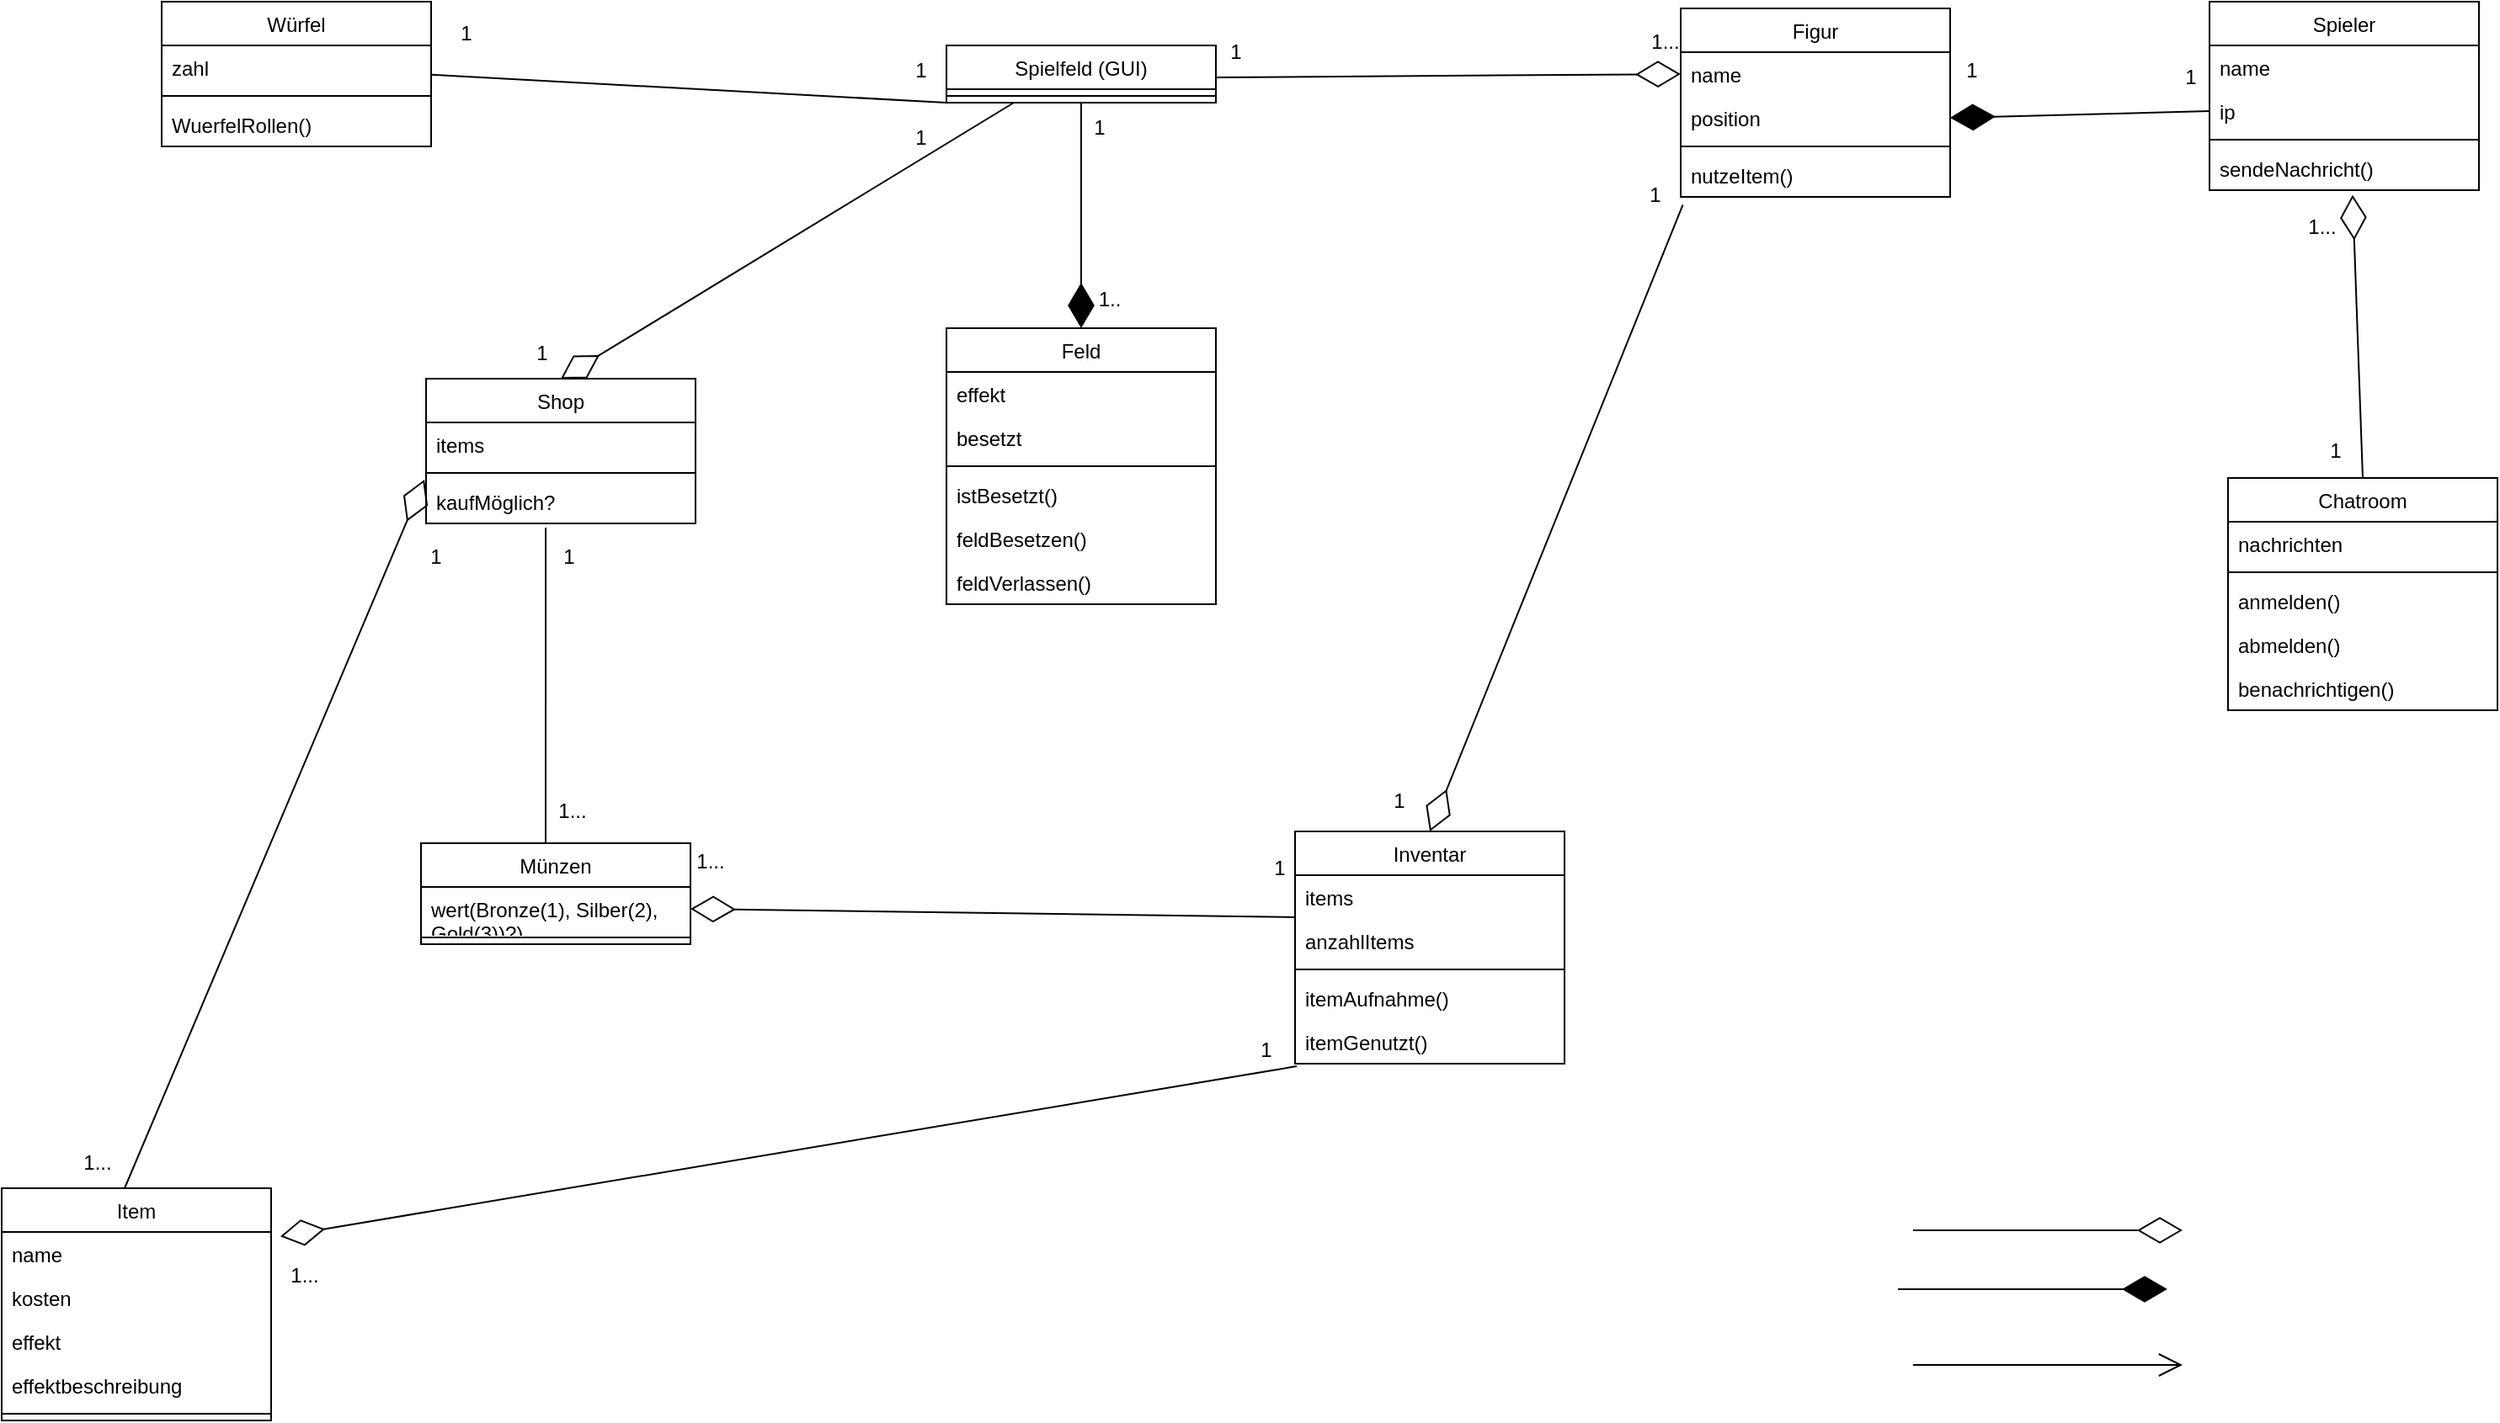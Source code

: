 <mxfile>
    <diagram id="FGkSTieOKaH89joVe_Nt" name="Page-1">
        <mxGraphModel dx="1524" dy="1637" grid="1" gridSize="10" guides="1" tooltips="1" connect="1" arrows="1" fold="1" page="1" pageScale="1" pageWidth="850" pageHeight="1100" math="0" shadow="0">
            <root>
                <mxCell id="0"/>
                <mxCell id="1" parent="0"/>
                <mxCell id="2" value="&lt;span style=&quot;font-weight: 400;&quot;&gt;Würfel&lt;/span&gt;" style="swimlane;fontStyle=1;align=center;verticalAlign=top;childLayout=stackLayout;horizontal=1;startSize=26;horizontalStack=0;resizeParent=1;resizeParentMax=0;resizeLast=0;collapsible=1;marginBottom=0;whiteSpace=wrap;html=1;" vertex="1" parent="1">
                    <mxGeometry x="-230" y="-144" width="160" height="86" as="geometry"/>
                </mxCell>
                <mxCell id="3" value="zahl" style="text;strokeColor=none;fillColor=none;align=left;verticalAlign=top;spacingLeft=4;spacingRight=4;overflow=hidden;rotatable=0;points=[[0,0.5],[1,0.5]];portConstraint=eastwest;whiteSpace=wrap;html=1;" vertex="1" parent="2">
                    <mxGeometry y="26" width="160" height="26" as="geometry"/>
                </mxCell>
                <mxCell id="4" value="" style="line;strokeWidth=1;fillColor=none;align=left;verticalAlign=middle;spacingTop=-1;spacingLeft=3;spacingRight=3;rotatable=0;labelPosition=right;points=[];portConstraint=eastwest;strokeColor=inherit;" vertex="1" parent="2">
                    <mxGeometry y="52" width="160" height="8" as="geometry"/>
                </mxCell>
                <mxCell id="5" value="WuerfelRollen()" style="text;strokeColor=none;fillColor=none;align=left;verticalAlign=top;spacingLeft=4;spacingRight=4;overflow=hidden;rotatable=0;points=[[0,0.5],[1,0.5]];portConstraint=eastwest;whiteSpace=wrap;html=1;" vertex="1" parent="2">
                    <mxGeometry y="60" width="160" height="26" as="geometry"/>
                </mxCell>
                <mxCell id="6" value="&lt;span style=&quot;font-weight: 400;&quot;&gt;Spielfeld (GUI)&lt;/span&gt;" style="swimlane;fontStyle=1;align=center;verticalAlign=top;childLayout=stackLayout;horizontal=1;startSize=26;horizontalStack=0;resizeParent=1;resizeParentMax=0;resizeLast=0;collapsible=1;marginBottom=0;whiteSpace=wrap;html=1;" vertex="1" parent="1">
                    <mxGeometry x="236" y="-118" width="160" height="34" as="geometry"/>
                </mxCell>
                <mxCell id="7" value="" style="line;strokeWidth=1;fillColor=none;align=left;verticalAlign=middle;spacingTop=-1;spacingLeft=3;spacingRight=3;rotatable=0;labelPosition=right;points=[];portConstraint=eastwest;strokeColor=inherit;" vertex="1" parent="6">
                    <mxGeometry y="26" width="160" height="8" as="geometry"/>
                </mxCell>
                <mxCell id="8" value="&lt;span style=&quot;font-weight: 400;&quot;&gt;Figur&lt;/span&gt;" style="swimlane;fontStyle=1;align=center;verticalAlign=top;childLayout=stackLayout;horizontal=1;startSize=26;horizontalStack=0;resizeParent=1;resizeParentMax=0;resizeLast=0;collapsible=1;marginBottom=0;whiteSpace=wrap;html=1;" vertex="1" parent="1">
                    <mxGeometry x="672" y="-140" width="160" height="112" as="geometry"/>
                </mxCell>
                <mxCell id="9" value="name" style="text;strokeColor=none;fillColor=none;align=left;verticalAlign=top;spacingLeft=4;spacingRight=4;overflow=hidden;rotatable=0;points=[[0,0.5],[1,0.5]];portConstraint=eastwest;whiteSpace=wrap;html=1;" vertex="1" parent="8">
                    <mxGeometry y="26" width="160" height="26" as="geometry"/>
                </mxCell>
                <mxCell id="10" value="position" style="text;strokeColor=none;fillColor=none;align=left;verticalAlign=top;spacingLeft=4;spacingRight=4;overflow=hidden;rotatable=0;points=[[0,0.5],[1,0.5]];portConstraint=eastwest;whiteSpace=wrap;html=1;" vertex="1" parent="8">
                    <mxGeometry y="52" width="160" height="26" as="geometry"/>
                </mxCell>
                <mxCell id="11" value="" style="line;strokeWidth=1;fillColor=none;align=left;verticalAlign=middle;spacingTop=-1;spacingLeft=3;spacingRight=3;rotatable=0;labelPosition=right;points=[];portConstraint=eastwest;strokeColor=inherit;" vertex="1" parent="8">
                    <mxGeometry y="78" width="160" height="8" as="geometry"/>
                </mxCell>
                <mxCell id="12" value="nutzeItem()" style="text;strokeColor=none;fillColor=none;align=left;verticalAlign=top;spacingLeft=4;spacingRight=4;overflow=hidden;rotatable=0;points=[[0,0.5],[1,0.5]];portConstraint=eastwest;whiteSpace=wrap;html=1;" vertex="1" parent="8">
                    <mxGeometry y="86" width="160" height="26" as="geometry"/>
                </mxCell>
                <mxCell id="13" value="&lt;span style=&quot;font-weight: 400;&quot;&gt;Feld&lt;/span&gt;" style="swimlane;fontStyle=1;align=center;verticalAlign=top;childLayout=stackLayout;horizontal=1;startSize=26;horizontalStack=0;resizeParent=1;resizeParentMax=0;resizeLast=0;collapsible=1;marginBottom=0;whiteSpace=wrap;html=1;" vertex="1" parent="1">
                    <mxGeometry x="236" y="50" width="160" height="164" as="geometry"/>
                </mxCell>
                <mxCell id="14" value="effekt" style="text;strokeColor=none;fillColor=none;align=left;verticalAlign=top;spacingLeft=4;spacingRight=4;overflow=hidden;rotatable=0;points=[[0,0.5],[1,0.5]];portConstraint=eastwest;whiteSpace=wrap;html=1;" vertex="1" parent="13">
                    <mxGeometry y="26" width="160" height="26" as="geometry"/>
                </mxCell>
                <mxCell id="15" value="besetzt" style="text;strokeColor=none;fillColor=none;align=left;verticalAlign=top;spacingLeft=4;spacingRight=4;overflow=hidden;rotatable=0;points=[[0,0.5],[1,0.5]];portConstraint=eastwest;whiteSpace=wrap;html=1;" vertex="1" parent="13">
                    <mxGeometry y="52" width="160" height="26" as="geometry"/>
                </mxCell>
                <mxCell id="16" value="" style="line;strokeWidth=1;fillColor=none;align=left;verticalAlign=middle;spacingTop=-1;spacingLeft=3;spacingRight=3;rotatable=0;labelPosition=right;points=[];portConstraint=eastwest;strokeColor=inherit;" vertex="1" parent="13">
                    <mxGeometry y="78" width="160" height="8" as="geometry"/>
                </mxCell>
                <mxCell id="17" value="istBesetzt()" style="text;strokeColor=none;fillColor=none;align=left;verticalAlign=top;spacingLeft=4;spacingRight=4;overflow=hidden;rotatable=0;points=[[0,0.5],[1,0.5]];portConstraint=eastwest;whiteSpace=wrap;html=1;" vertex="1" parent="13">
                    <mxGeometry y="86" width="160" height="26" as="geometry"/>
                </mxCell>
                <mxCell id="18" value="feldBesetzen()" style="text;strokeColor=none;fillColor=none;align=left;verticalAlign=top;spacingLeft=4;spacingRight=4;overflow=hidden;rotatable=0;points=[[0,0.5],[1,0.5]];portConstraint=eastwest;whiteSpace=wrap;html=1;" vertex="1" parent="13">
                    <mxGeometry y="112" width="160" height="26" as="geometry"/>
                </mxCell>
                <mxCell id="19" value="feldVerlassen()" style="text;strokeColor=none;fillColor=none;align=left;verticalAlign=top;spacingLeft=4;spacingRight=4;overflow=hidden;rotatable=0;points=[[0,0.5],[1,0.5]];portConstraint=eastwest;whiteSpace=wrap;html=1;" vertex="1" parent="13">
                    <mxGeometry y="138" width="160" height="26" as="geometry"/>
                </mxCell>
                <mxCell id="20" value="&lt;span style=&quot;font-weight: 400;&quot;&gt;Shop&lt;/span&gt;" style="swimlane;fontStyle=1;align=center;verticalAlign=top;childLayout=stackLayout;horizontal=1;startSize=26;horizontalStack=0;resizeParent=1;resizeParentMax=0;resizeLast=0;collapsible=1;marginBottom=0;whiteSpace=wrap;html=1;" vertex="1" parent="1">
                    <mxGeometry x="-73" y="80" width="160" height="86" as="geometry"/>
                </mxCell>
                <mxCell id="21" value="items" style="text;strokeColor=none;fillColor=none;align=left;verticalAlign=top;spacingLeft=4;spacingRight=4;overflow=hidden;rotatable=0;points=[[0,0.5],[1,0.5]];portConstraint=eastwest;whiteSpace=wrap;html=1;" vertex="1" parent="20">
                    <mxGeometry y="26" width="160" height="26" as="geometry"/>
                </mxCell>
                <mxCell id="22" value="" style="line;strokeWidth=1;fillColor=none;align=left;verticalAlign=middle;spacingTop=-1;spacingLeft=3;spacingRight=3;rotatable=0;labelPosition=right;points=[];portConstraint=eastwest;strokeColor=inherit;" vertex="1" parent="20">
                    <mxGeometry y="52" width="160" height="8" as="geometry"/>
                </mxCell>
                <mxCell id="23" value="kaufMöglich?" style="text;strokeColor=none;fillColor=none;align=left;verticalAlign=top;spacingLeft=4;spacingRight=4;overflow=hidden;rotatable=0;points=[[0,0.5],[1,0.5]];portConstraint=eastwest;whiteSpace=wrap;html=1;" vertex="1" parent="20">
                    <mxGeometry y="60" width="160" height="26" as="geometry"/>
                </mxCell>
                <mxCell id="24" value="" style="endArrow=diamondThin;endFill=1;endSize=24;html=1;rounded=0;fontSize=12;curved=1;" edge="1" parent="1">
                    <mxGeometry width="160" relative="1" as="geometry">
                        <mxPoint x="801" y="621" as="sourcePoint"/>
                        <mxPoint x="961" y="621" as="targetPoint"/>
                    </mxGeometry>
                </mxCell>
                <mxCell id="25" value="" style="endArrow=open;endFill=1;endSize=12;html=1;rounded=0;fontSize=12;curved=1;" edge="1" parent="1">
                    <mxGeometry width="160" relative="1" as="geometry">
                        <mxPoint x="810" y="666" as="sourcePoint"/>
                        <mxPoint x="970" y="666" as="targetPoint"/>
                    </mxGeometry>
                </mxCell>
                <mxCell id="26" value="&lt;span style=&quot;font-weight: 400;&quot;&gt;Inventar&lt;/span&gt;" style="swimlane;fontStyle=1;align=center;verticalAlign=top;childLayout=stackLayout;horizontal=1;startSize=26;horizontalStack=0;resizeParent=1;resizeParentMax=0;resizeLast=0;collapsible=1;marginBottom=0;whiteSpace=wrap;html=1;" vertex="1" parent="1">
                    <mxGeometry x="443" y="349" width="160" height="138" as="geometry"/>
                </mxCell>
                <mxCell id="27" value="items" style="text;strokeColor=none;fillColor=none;align=left;verticalAlign=top;spacingLeft=4;spacingRight=4;overflow=hidden;rotatable=0;points=[[0,0.5],[1,0.5]];portConstraint=eastwest;whiteSpace=wrap;html=1;" vertex="1" parent="26">
                    <mxGeometry y="26" width="160" height="26" as="geometry"/>
                </mxCell>
                <mxCell id="28" value="anzahlItems" style="text;strokeColor=none;fillColor=none;align=left;verticalAlign=top;spacingLeft=4;spacingRight=4;overflow=hidden;rotatable=0;points=[[0,0.5],[1,0.5]];portConstraint=eastwest;whiteSpace=wrap;html=1;" vertex="1" parent="26">
                    <mxGeometry y="52" width="160" height="26" as="geometry"/>
                </mxCell>
                <mxCell id="29" value="" style="line;strokeWidth=1;fillColor=none;align=left;verticalAlign=middle;spacingTop=-1;spacingLeft=3;spacingRight=3;rotatable=0;labelPosition=right;points=[];portConstraint=eastwest;strokeColor=inherit;" vertex="1" parent="26">
                    <mxGeometry y="78" width="160" height="8" as="geometry"/>
                </mxCell>
                <mxCell id="30" value="itemAufnahme()&lt;span style=&quot;white-space: pre;&quot;&gt;&#9;&lt;/span&gt;" style="text;strokeColor=none;fillColor=none;align=left;verticalAlign=top;spacingLeft=4;spacingRight=4;overflow=hidden;rotatable=0;points=[[0,0.5],[1,0.5]];portConstraint=eastwest;whiteSpace=wrap;html=1;" vertex="1" parent="26">
                    <mxGeometry y="86" width="160" height="26" as="geometry"/>
                </mxCell>
                <mxCell id="31" value="itemGenutzt()" style="text;strokeColor=none;fillColor=none;align=left;verticalAlign=top;spacingLeft=4;spacingRight=4;overflow=hidden;rotatable=0;points=[[0,0.5],[1,0.5]];portConstraint=eastwest;whiteSpace=wrap;html=1;" vertex="1" parent="26">
                    <mxGeometry y="112" width="160" height="26" as="geometry"/>
                </mxCell>
                <mxCell id="32" value="&lt;span style=&quot;font-weight: 400;&quot;&gt;Münzen&lt;/span&gt;" style="swimlane;fontStyle=1;align=center;verticalAlign=top;childLayout=stackLayout;horizontal=1;startSize=26;horizontalStack=0;resizeParent=1;resizeParentMax=0;resizeLast=0;collapsible=1;marginBottom=0;whiteSpace=wrap;html=1;" vertex="1" parent="1">
                    <mxGeometry x="-76" y="356" width="160" height="60" as="geometry"/>
                </mxCell>
                <mxCell id="33" value="wert(Bronze(1), Silber(2), Gold(3))?)" style="text;strokeColor=none;fillColor=none;align=left;verticalAlign=top;spacingLeft=4;spacingRight=4;overflow=hidden;rotatable=0;points=[[0,0.5],[1,0.5]];portConstraint=eastwest;whiteSpace=wrap;html=1;" vertex="1" parent="32">
                    <mxGeometry y="26" width="160" height="26" as="geometry"/>
                </mxCell>
                <mxCell id="34" value="" style="line;strokeWidth=1;fillColor=none;align=left;verticalAlign=middle;spacingTop=-1;spacingLeft=3;spacingRight=3;rotatable=0;labelPosition=right;points=[];portConstraint=eastwest;strokeColor=inherit;" vertex="1" parent="32">
                    <mxGeometry y="52" width="160" height="8" as="geometry"/>
                </mxCell>
                <mxCell id="35" value="&lt;span style=&quot;font-weight: 400;&quot;&gt;Spieler&lt;/span&gt;" style="swimlane;fontStyle=1;align=center;verticalAlign=top;childLayout=stackLayout;horizontal=1;startSize=26;horizontalStack=0;resizeParent=1;resizeParentMax=0;resizeLast=0;collapsible=1;marginBottom=0;whiteSpace=wrap;html=1;" vertex="1" parent="1">
                    <mxGeometry x="986" y="-144" width="160" height="112" as="geometry"/>
                </mxCell>
                <mxCell id="36" value="name" style="text;strokeColor=none;fillColor=none;align=left;verticalAlign=top;spacingLeft=4;spacingRight=4;overflow=hidden;rotatable=0;points=[[0,0.5],[1,0.5]];portConstraint=eastwest;whiteSpace=wrap;html=1;" vertex="1" parent="35">
                    <mxGeometry y="26" width="160" height="26" as="geometry"/>
                </mxCell>
                <mxCell id="37" value="ip" style="text;strokeColor=none;fillColor=none;align=left;verticalAlign=top;spacingLeft=4;spacingRight=4;overflow=hidden;rotatable=0;points=[[0,0.5],[1,0.5]];portConstraint=eastwest;whiteSpace=wrap;html=1;" vertex="1" parent="35">
                    <mxGeometry y="52" width="160" height="26" as="geometry"/>
                </mxCell>
                <mxCell id="38" value="" style="line;strokeWidth=1;fillColor=none;align=left;verticalAlign=middle;spacingTop=-1;spacingLeft=3;spacingRight=3;rotatable=0;labelPosition=right;points=[];portConstraint=eastwest;strokeColor=inherit;" vertex="1" parent="35">
                    <mxGeometry y="78" width="160" height="8" as="geometry"/>
                </mxCell>
                <mxCell id="39" value="sendeNachricht()" style="text;strokeColor=none;fillColor=none;align=left;verticalAlign=top;spacingLeft=4;spacingRight=4;overflow=hidden;rotatable=0;points=[[0,0.5],[1,0.5]];portConstraint=eastwest;whiteSpace=wrap;html=1;" vertex="1" parent="35">
                    <mxGeometry y="86" width="160" height="26" as="geometry"/>
                </mxCell>
                <mxCell id="40" value="" style="endArrow=diamondThin;endFill=0;endSize=24;html=1;rounded=0;fontSize=12;curved=1;entryX=0;entryY=0.5;entryDx=0;entryDy=0;" edge="1" parent="1" target="9">
                    <mxGeometry width="160" relative="1" as="geometry">
                        <mxPoint x="396" y="-99" as="sourcePoint"/>
                        <mxPoint x="556" y="-99" as="targetPoint"/>
                    </mxGeometry>
                </mxCell>
                <mxCell id="41" value="" style="endArrow=diamondThin;endFill=1;endSize=24;html=1;rounded=0;fontSize=12;curved=1;entryX=0.5;entryY=0;entryDx=0;entryDy=0;exitX=0.5;exitY=1;exitDx=0;exitDy=0;" edge="1" parent="1" source="6" target="13">
                    <mxGeometry width="160" relative="1" as="geometry">
                        <mxPoint x="317" y="-58" as="sourcePoint"/>
                        <mxPoint x="477" y="-58" as="targetPoint"/>
                    </mxGeometry>
                </mxCell>
                <mxCell id="42" value="" style="endArrow=diamondThin;endFill=1;endSize=24;html=1;rounded=0;fontSize=12;curved=1;exitX=0;exitY=0.5;exitDx=0;exitDy=0;entryX=1;entryY=0.5;entryDx=0;entryDy=0;" edge="1" parent="1" source="37" target="10">
                    <mxGeometry width="160" relative="1" as="geometry">
                        <mxPoint x="738" y="-58" as="sourcePoint"/>
                        <mxPoint x="911" y="58" as="targetPoint"/>
                    </mxGeometry>
                </mxCell>
                <mxCell id="43" value="&lt;span style=&quot;font-weight: 400;&quot;&gt;Chatroom&lt;/span&gt;" style="swimlane;fontStyle=1;align=center;verticalAlign=top;childLayout=stackLayout;horizontal=1;startSize=26;horizontalStack=0;resizeParent=1;resizeParentMax=0;resizeLast=0;collapsible=1;marginBottom=0;whiteSpace=wrap;html=1;" vertex="1" parent="1">
                    <mxGeometry x="997" y="139" width="160" height="138" as="geometry"/>
                </mxCell>
                <mxCell id="44" value="nachrichten" style="text;strokeColor=none;fillColor=none;align=left;verticalAlign=top;spacingLeft=4;spacingRight=4;overflow=hidden;rotatable=0;points=[[0,0.5],[1,0.5]];portConstraint=eastwest;whiteSpace=wrap;html=1;" vertex="1" parent="43">
                    <mxGeometry y="26" width="160" height="26" as="geometry"/>
                </mxCell>
                <mxCell id="45" value="" style="line;strokeWidth=1;fillColor=none;align=left;verticalAlign=middle;spacingTop=-1;spacingLeft=3;spacingRight=3;rotatable=0;labelPosition=right;points=[];portConstraint=eastwest;strokeColor=inherit;" vertex="1" parent="43">
                    <mxGeometry y="52" width="160" height="8" as="geometry"/>
                </mxCell>
                <mxCell id="46" value="anmelden()" style="text;strokeColor=none;fillColor=none;align=left;verticalAlign=top;spacingLeft=4;spacingRight=4;overflow=hidden;rotatable=0;points=[[0,0.5],[1,0.5]];portConstraint=eastwest;whiteSpace=wrap;html=1;" vertex="1" parent="43">
                    <mxGeometry y="60" width="160" height="26" as="geometry"/>
                </mxCell>
                <mxCell id="47" value="abmelden()" style="text;strokeColor=none;fillColor=none;align=left;verticalAlign=top;spacingLeft=4;spacingRight=4;overflow=hidden;rotatable=0;points=[[0,0.5],[1,0.5]];portConstraint=eastwest;whiteSpace=wrap;html=1;" vertex="1" parent="43">
                    <mxGeometry y="86" width="160" height="26" as="geometry"/>
                </mxCell>
                <mxCell id="48" value="benachrichtigen()" style="text;strokeColor=none;fillColor=none;align=left;verticalAlign=top;spacingLeft=4;spacingRight=4;overflow=hidden;rotatable=0;points=[[0,0.5],[1,0.5]];portConstraint=eastwest;whiteSpace=wrap;html=1;" vertex="1" parent="43">
                    <mxGeometry y="112" width="160" height="26" as="geometry"/>
                </mxCell>
                <mxCell id="49" value="" style="endArrow=diamondThin;endFill=0;endSize=24;html=1;rounded=0;fontSize=12;curved=1;entryX=1;entryY=0.5;entryDx=0;entryDy=0;" edge="1" parent="1" target="33">
                    <mxGeometry width="160" relative="1" as="geometry">
                        <mxPoint x="443" y="400" as="sourcePoint"/>
                        <mxPoint x="289" y="398" as="targetPoint"/>
                    </mxGeometry>
                </mxCell>
                <mxCell id="50" value="" style="endArrow=diamondThin;endFill=0;endSize=24;html=1;rounded=0;fontSize=12;curved=1;entryX=1.034;entryY=0.102;entryDx=0;entryDy=0;exitX=0.006;exitY=1.059;exitDx=0;exitDy=0;exitPerimeter=0;entryPerimeter=0;" edge="1" parent="1" source="31" target="53">
                    <mxGeometry width="160" relative="1" as="geometry">
                        <mxPoint x="-13.0" y="646.998" as="sourcePoint"/>
                        <mxPoint x="662.04" y="473.242" as="targetPoint"/>
                    </mxGeometry>
                </mxCell>
                <mxCell id="51" value="&lt;span style=&quot;font-weight: 400;&quot;&gt;Item&lt;/span&gt;" style="swimlane;fontStyle=1;align=center;verticalAlign=top;childLayout=stackLayout;horizontal=1;startSize=26;horizontalStack=0;resizeParent=1;resizeParentMax=0;resizeLast=0;collapsible=1;marginBottom=0;whiteSpace=wrap;html=1;" vertex="1" parent="1">
                    <mxGeometry x="-325" y="561" width="160" height="138" as="geometry"/>
                </mxCell>
                <mxCell id="52" value="" style="endArrow=diamondThin;endFill=0;endSize=24;html=1;rounded=0;fontSize=12;curved=1;entryX=-0.006;entryY=0;entryDx=0;entryDy=0;entryPerimeter=0;" edge="1" parent="51" target="23">
                    <mxGeometry width="160" relative="1" as="geometry">
                        <mxPoint x="73" as="sourcePoint"/>
                        <mxPoint x="233" as="targetPoint"/>
                    </mxGeometry>
                </mxCell>
                <mxCell id="53" value="name" style="text;strokeColor=none;fillColor=none;align=left;verticalAlign=top;spacingLeft=4;spacingRight=4;overflow=hidden;rotatable=0;points=[[0,0.5],[1,0.5]];portConstraint=eastwest;whiteSpace=wrap;html=1;" vertex="1" parent="51">
                    <mxGeometry y="26" width="160" height="26" as="geometry"/>
                </mxCell>
                <mxCell id="54" value="kosten" style="text;strokeColor=none;fillColor=none;align=left;verticalAlign=top;spacingLeft=4;spacingRight=4;overflow=hidden;rotatable=0;points=[[0,0.5],[1,0.5]];portConstraint=eastwest;whiteSpace=wrap;html=1;" vertex="1" parent="51">
                    <mxGeometry y="52" width="160" height="26" as="geometry"/>
                </mxCell>
                <mxCell id="55" value="effekt" style="text;strokeColor=none;fillColor=none;align=left;verticalAlign=top;spacingLeft=4;spacingRight=4;overflow=hidden;rotatable=0;points=[[0,0.5],[1,0.5]];portConstraint=eastwest;whiteSpace=wrap;html=1;" vertex="1" parent="51">
                    <mxGeometry y="78" width="160" height="26" as="geometry"/>
                </mxCell>
                <mxCell id="56" value="effektbeschreibung" style="text;strokeColor=none;fillColor=none;align=left;verticalAlign=top;spacingLeft=4;spacingRight=4;overflow=hidden;rotatable=0;points=[[0,0.5],[1,0.5]];portConstraint=eastwest;whiteSpace=wrap;html=1;" vertex="1" parent="51">
                    <mxGeometry y="104" width="160" height="26" as="geometry"/>
                </mxCell>
                <mxCell id="57" value="" style="line;strokeWidth=1;fillColor=none;align=left;verticalAlign=middle;spacingTop=-1;spacingLeft=3;spacingRight=3;rotatable=0;labelPosition=right;points=[];portConstraint=eastwest;strokeColor=inherit;" vertex="1" parent="51">
                    <mxGeometry y="130" width="160" height="8" as="geometry"/>
                </mxCell>
                <mxCell id="58" value="" style="endArrow=diamondThin;endFill=0;endSize=24;html=1;rounded=0;fontSize=12;curved=1;" edge="1" parent="1">
                    <mxGeometry width="160" relative="1" as="geometry">
                        <mxPoint x="810" y="586" as="sourcePoint"/>
                        <mxPoint x="970" y="586" as="targetPoint"/>
                    </mxGeometry>
                </mxCell>
                <mxCell id="59" value="" style="endArrow=diamondThin;endFill=0;endSize=24;html=1;rounded=0;fontSize=12;curved=1;entryX=0.531;entryY=1.109;entryDx=0;entryDy=0;entryPerimeter=0;exitX=0.5;exitY=0;exitDx=0;exitDy=0;" edge="1" parent="1" source="43" target="39">
                    <mxGeometry width="160" relative="1" as="geometry">
                        <mxPoint x="973" y="385" as="sourcePoint"/>
                        <mxPoint x="1031" y="556" as="targetPoint"/>
                    </mxGeometry>
                </mxCell>
                <mxCell id="60" value="" style="endArrow=none;html=1;rounded=0;entryX=0.444;entryY=1.095;entryDx=0;entryDy=0;entryPerimeter=0;" edge="1" parent="1" target="23">
                    <mxGeometry width="50" height="50" relative="1" as="geometry">
                        <mxPoint x="-2" y="356" as="sourcePoint"/>
                        <mxPoint x="48" y="306" as="targetPoint"/>
                    </mxGeometry>
                </mxCell>
                <mxCell id="61" value="1" style="text;strokeColor=none;align=center;fillColor=none;html=1;verticalAlign=middle;whiteSpace=wrap;rounded=0;" vertex="1" parent="1">
                    <mxGeometry x="-58" y="-140" width="18" height="30" as="geometry"/>
                </mxCell>
                <mxCell id="62" value="1" style="text;strokeColor=none;align=center;fillColor=none;html=1;verticalAlign=middle;whiteSpace=wrap;rounded=0;" vertex="1" parent="1">
                    <mxGeometry x="212" y="-118" width="18" height="30" as="geometry"/>
                </mxCell>
                <mxCell id="63" value="1" style="text;strokeColor=none;align=center;fillColor=none;html=1;verticalAlign=middle;whiteSpace=wrap;rounded=0;" vertex="1" parent="1">
                    <mxGeometry x="399" y="-129" width="18" height="30" as="geometry"/>
                </mxCell>
                <mxCell id="64" value="1..." style="text;strokeColor=none;align=center;fillColor=none;html=1;verticalAlign=middle;whiteSpace=wrap;rounded=0;" vertex="1" parent="1">
                    <mxGeometry x="654" y="-135" width="18" height="30" as="geometry"/>
                </mxCell>
                <mxCell id="65" value="1" style="text;strokeColor=none;align=center;fillColor=none;html=1;verticalAlign=middle;whiteSpace=wrap;rounded=0;" vertex="1" parent="1">
                    <mxGeometry x="-13" y="50" width="18" height="30" as="geometry"/>
                </mxCell>
                <mxCell id="66" value="1.." style="text;strokeColor=none;align=center;fillColor=none;html=1;verticalAlign=middle;whiteSpace=wrap;rounded=0;" vertex="1" parent="1">
                    <mxGeometry x="324" y="18" width="18" height="30" as="geometry"/>
                </mxCell>
                <mxCell id="67" value="1" style="text;strokeColor=none;align=center;fillColor=none;html=1;verticalAlign=middle;whiteSpace=wrap;rounded=0;" vertex="1" parent="1">
                    <mxGeometry x="212" y="-78" width="18" height="30" as="geometry"/>
                </mxCell>
                <mxCell id="68" value="1" style="text;strokeColor=none;align=center;fillColor=none;html=1;verticalAlign=middle;whiteSpace=wrap;rounded=0;" vertex="1" parent="1">
                    <mxGeometry x="318" y="-84" width="18" height="30" as="geometry"/>
                </mxCell>
                <mxCell id="69" value="1..." style="text;strokeColor=none;align=center;fillColor=none;html=1;verticalAlign=middle;whiteSpace=wrap;rounded=0;" vertex="1" parent="1">
                    <mxGeometry x="5" y="322" width="18" height="30" as="geometry"/>
                </mxCell>
                <mxCell id="70" value="1" style="text;strokeColor=none;align=center;fillColor=none;html=1;verticalAlign=middle;whiteSpace=wrap;rounded=0;" vertex="1" parent="1">
                    <mxGeometry x="3" y="171" width="18" height="30" as="geometry"/>
                </mxCell>
                <mxCell id="71" value="1" style="text;strokeColor=none;align=center;fillColor=none;html=1;verticalAlign=middle;whiteSpace=wrap;rounded=0;" vertex="1" parent="1">
                    <mxGeometry x="-76" y="171" width="18" height="30" as="geometry"/>
                </mxCell>
                <mxCell id="72" value="1..." style="text;strokeColor=none;align=center;fillColor=none;html=1;verticalAlign=middle;whiteSpace=wrap;rounded=0;" vertex="1" parent="1">
                    <mxGeometry x="-277" y="531" width="18" height="30" as="geometry"/>
                </mxCell>
                <mxCell id="73" value="1..." style="text;strokeColor=none;align=center;fillColor=none;html=1;verticalAlign=middle;whiteSpace=wrap;rounded=0;" vertex="1" parent="1">
                    <mxGeometry x="87" y="352" width="18" height="30" as="geometry"/>
                </mxCell>
                <mxCell id="74" value="1" style="text;strokeColor=none;align=center;fillColor=none;html=1;verticalAlign=middle;whiteSpace=wrap;rounded=0;" vertex="1" parent="1">
                    <mxGeometry x="425" y="356" width="18" height="30" as="geometry"/>
                </mxCell>
                <mxCell id="75" value="1..." style="text;strokeColor=none;align=center;fillColor=none;html=1;verticalAlign=middle;whiteSpace=wrap;rounded=0;" vertex="1" parent="1">
                    <mxGeometry x="-154" y="598" width="18" height="30" as="geometry"/>
                </mxCell>
                <mxCell id="76" value="1" style="text;strokeColor=none;align=center;fillColor=none;html=1;verticalAlign=middle;whiteSpace=wrap;rounded=0;" vertex="1" parent="1">
                    <mxGeometry x="417" y="464" width="18" height="30" as="geometry"/>
                </mxCell>
                <mxCell id="77" value="1" style="text;strokeColor=none;align=center;fillColor=none;html=1;verticalAlign=middle;whiteSpace=wrap;rounded=0;" vertex="1" parent="1">
                    <mxGeometry x="496" y="316" width="18" height="30" as="geometry"/>
                </mxCell>
                <mxCell id="78" value="1" style="text;strokeColor=none;align=center;fillColor=none;html=1;verticalAlign=middle;whiteSpace=wrap;rounded=0;" vertex="1" parent="1">
                    <mxGeometry x="648" y="-44" width="18" height="30" as="geometry"/>
                </mxCell>
                <mxCell id="79" value="1" style="text;strokeColor=none;align=center;fillColor=none;html=1;verticalAlign=middle;whiteSpace=wrap;rounded=0;" vertex="1" parent="1">
                    <mxGeometry x="1052" y="108" width="18" height="30" as="geometry"/>
                </mxCell>
                <mxCell id="80" value="1..." style="text;strokeColor=none;align=center;fillColor=none;html=1;verticalAlign=middle;whiteSpace=wrap;rounded=0;" vertex="1" parent="1">
                    <mxGeometry x="1044" y="-25" width="18" height="30" as="geometry"/>
                </mxCell>
                <mxCell id="81" value="" style="endArrow=diamondThin;endFill=0;endSize=24;html=1;rounded=0;fontSize=12;curved=1;entryX=0.5;entryY=0;entryDx=0;entryDy=0;exitX=0.25;exitY=1;exitDx=0;exitDy=0;" edge="1" parent="1" source="6" target="20">
                    <mxGeometry width="160" relative="1" as="geometry">
                        <mxPoint x="236.96" y="-79.892" as="sourcePoint"/>
                        <mxPoint x="436" y="-59" as="targetPoint"/>
                    </mxGeometry>
                </mxCell>
                <mxCell id="82" value="" style="endArrow=none;html=1;rounded=0;entryX=0;entryY=1;entryDx=0;entryDy=0;" edge="1" parent="1" source="3" target="6">
                    <mxGeometry width="50" height="50" relative="1" as="geometry">
                        <mxPoint x="3.41" y="40" as="sourcePoint"/>
                        <mxPoint x="232.16" y="-95.068" as="targetPoint"/>
                    </mxGeometry>
                </mxCell>
                <mxCell id="83" value="" style="endArrow=diamondThin;endFill=0;endSize=24;html=1;rounded=0;fontSize=12;curved=1;entryX=0.5;entryY=0;entryDx=0;entryDy=0;exitX=0.008;exitY=1.181;exitDx=0;exitDy=0;exitPerimeter=0;" edge="1" parent="1" source="12" target="26">
                    <mxGeometry width="160" relative="1" as="geometry">
                        <mxPoint x="762" y="394.41" as="sourcePoint"/>
                        <mxPoint x="922" y="394.41" as="targetPoint"/>
                    </mxGeometry>
                </mxCell>
                <mxCell id="84" value="1" style="text;strokeColor=none;align=center;fillColor=none;html=1;verticalAlign=middle;whiteSpace=wrap;rounded=0;" vertex="1" parent="1">
                    <mxGeometry x="966" y="-114" width="18" height="30" as="geometry"/>
                </mxCell>
                <mxCell id="85" value="1" style="text;strokeColor=none;align=center;fillColor=none;html=1;verticalAlign=middle;whiteSpace=wrap;rounded=0;" vertex="1" parent="1">
                    <mxGeometry x="836" y="-118" width="18" height="30" as="geometry"/>
                </mxCell>
            </root>
        </mxGraphModel>
    </diagram>
</mxfile>